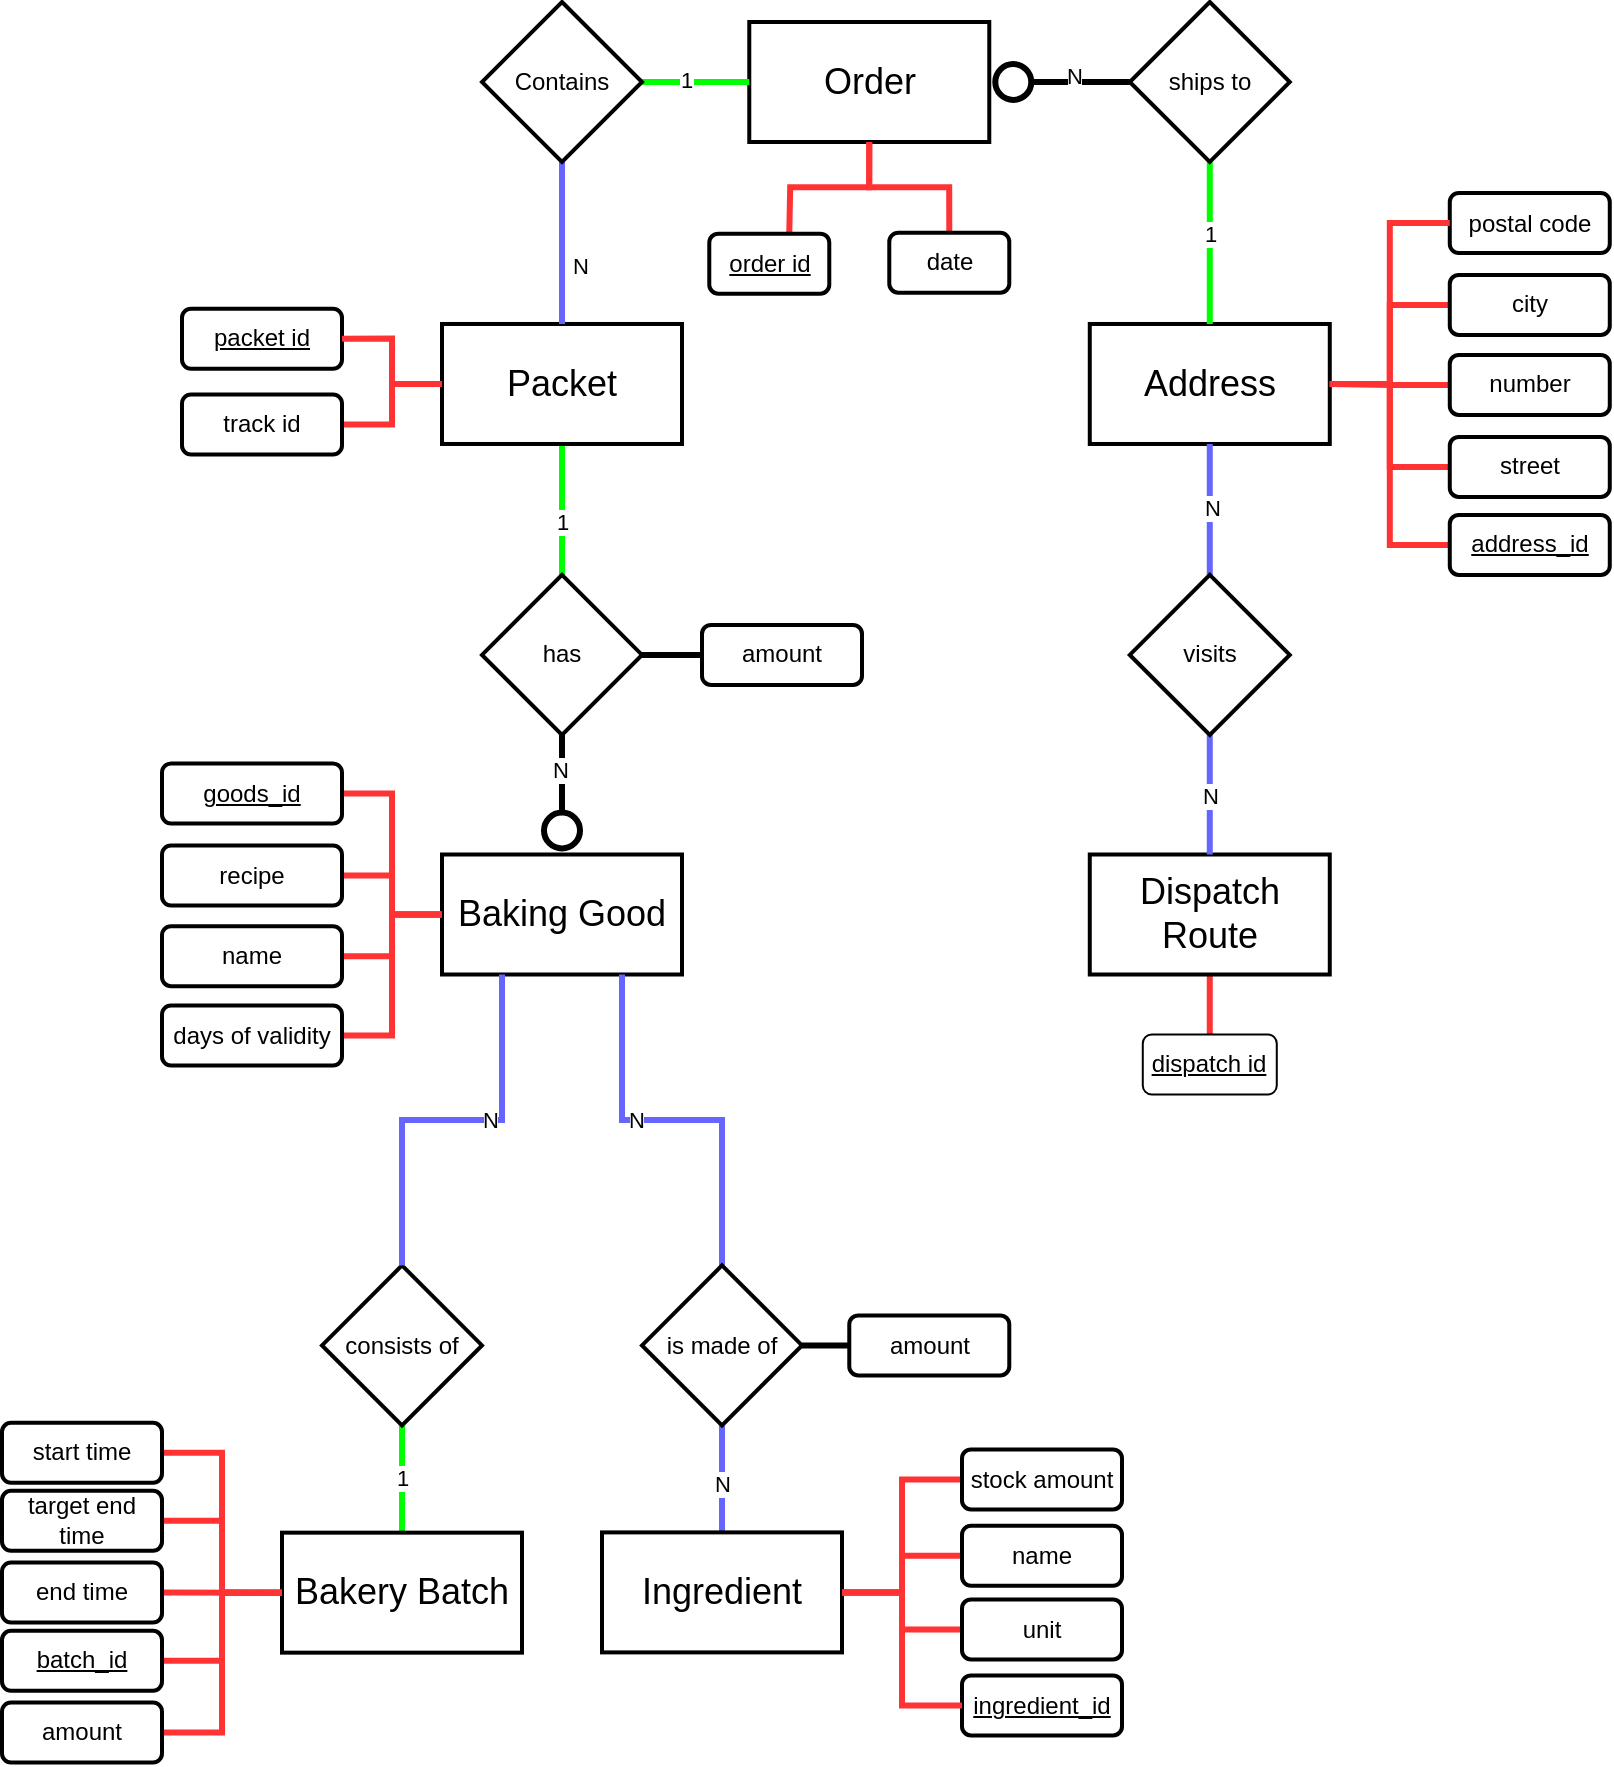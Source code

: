 <mxfile version="24.0.4" type="device">
  <diagram id="R2lEEEUBdFMjLlhIrx00" name="Page-1">
    <mxGraphModel dx="1793" dy="1055" grid="1" gridSize="10" guides="1" tooltips="1" connect="1" arrows="1" fold="1" page="1" pageScale="1" pageWidth="827" pageHeight="1169" math="0" shadow="0" extFonts="Permanent Marker^https://fonts.googleapis.com/css?family=Permanent+Marker">
      <root>
        <mxCell id="0" />
        <mxCell id="1" parent="0" />
        <mxCell id="yxjPox5JHR0TBo2ibFnr-1" value="Order" style="rounded=0;whiteSpace=wrap;html=1;strokeWidth=2;fontSize=18;" parent="1" vertex="1">
          <mxGeometry x="385.64" y="130" width="120" height="60" as="geometry" />
        </mxCell>
        <mxCell id="gMB1EuxTQyxypPLOee5G-44" style="edgeStyle=orthogonalEdgeStyle;rounded=0;orthogonalLoop=1;jettySize=auto;html=1;exitX=0.5;exitY=0;exitDx=0;exitDy=0;entryX=0.5;entryY=1;entryDx=0;entryDy=0;strokeWidth=3;endArrow=none;endFill=0;strokeColor=#FF3333;" parent="1" target="yxjPox5JHR0TBo2ibFnr-1" edge="1">
          <mxGeometry relative="1" as="geometry">
            <mxPoint x="405.64" y="235.33" as="sourcePoint" />
          </mxGeometry>
        </mxCell>
        <mxCell id="1IosV1Cif7tGSlgBW0Az-1" value="order id" style="rounded=1;whiteSpace=wrap;html=1;fontStyle=4;strokeWidth=2;" parent="1" vertex="1">
          <mxGeometry x="365.64" y="235.82" width="60" height="30" as="geometry" />
        </mxCell>
        <mxCell id="gMB1EuxTQyxypPLOee5G-45" style="edgeStyle=orthogonalEdgeStyle;rounded=0;orthogonalLoop=1;jettySize=auto;html=1;exitX=0.5;exitY=0;exitDx=0;exitDy=0;entryX=0.5;entryY=1;entryDx=0;entryDy=0;strokeWidth=3;endArrow=none;endFill=0;strokeColor=#FF3333;" parent="1" source="1IosV1Cif7tGSlgBW0Az-3" target="yxjPox5JHR0TBo2ibFnr-1" edge="1">
          <mxGeometry relative="1" as="geometry" />
        </mxCell>
        <mxCell id="1IosV1Cif7tGSlgBW0Az-3" value="date" style="rounded=1;whiteSpace=wrap;html=1;strokeWidth=2;" parent="1" vertex="1">
          <mxGeometry x="455.64" y="235.33" width="60" height="30" as="geometry" />
        </mxCell>
        <mxCell id="1IosV1Cif7tGSlgBW0Az-5" value="Baking Good" style="rounded=0;whiteSpace=wrap;html=1;strokeWidth=2;fontSize=18;" parent="1" vertex="1">
          <mxGeometry x="232" y="546.25" width="120" height="60" as="geometry" />
        </mxCell>
        <mxCell id="U9dRSVIU7fYhtlELpQIB-1" value="" style="edgeStyle=orthogonalEdgeStyle;rounded=0;orthogonalLoop=1;jettySize=auto;html=1;startArrow=none;startFill=0;endArrow=circle;endFill=0;strokeWidth=3;" parent="1" source="1IosV1Cif7tGSlgBW0Az-11" target="1IosV1Cif7tGSlgBW0Az-5" edge="1">
          <mxGeometry relative="1" as="geometry" />
        </mxCell>
        <mxCell id="gMB1EuxTQyxypPLOee5G-33" value="N" style="edgeLabel;html=1;align=center;verticalAlign=middle;resizable=0;points=[];" parent="U9dRSVIU7fYhtlELpQIB-1" vertex="1" connectable="0">
          <mxGeometry x="-0.397" y="1" relative="1" as="geometry">
            <mxPoint x="-2" y="-1" as="offset" />
          </mxGeometry>
        </mxCell>
        <mxCell id="gMB1EuxTQyxypPLOee5G-34" style="edgeStyle=orthogonalEdgeStyle;rounded=0;orthogonalLoop=1;jettySize=auto;html=1;exitX=0.5;exitY=0;exitDx=0;exitDy=0;entryX=0.5;entryY=1;entryDx=0;entryDy=0;strokeWidth=3;endArrow=none;endFill=0;strokeColor=#00FF00;" parent="1" source="1IosV1Cif7tGSlgBW0Az-11" target="hiKIkrZ9cHGI77sVrCej-2" edge="1">
          <mxGeometry relative="1" as="geometry">
            <Array as="points">
              <mxPoint x="292" y="396.25" />
              <mxPoint x="292" y="396.25" />
            </Array>
          </mxGeometry>
        </mxCell>
        <mxCell id="gMB1EuxTQyxypPLOee5G-36" value="1" style="edgeLabel;html=1;align=center;verticalAlign=middle;resizable=0;points=[];" parent="gMB1EuxTQyxypPLOee5G-34" vertex="1" connectable="0">
          <mxGeometry x="-0.197" relative="1" as="geometry">
            <mxPoint as="offset" />
          </mxGeometry>
        </mxCell>
        <mxCell id="1IosV1Cif7tGSlgBW0Az-11" value="has" style="rhombus;whiteSpace=wrap;html=1;strokeWidth=2;" parent="1" vertex="1">
          <mxGeometry x="252" y="406.45" width="80" height="80" as="geometry" />
        </mxCell>
        <mxCell id="gMB1EuxTQyxypPLOee5G-10" style="edgeStyle=orthogonalEdgeStyle;rounded=0;orthogonalLoop=1;jettySize=auto;html=1;exitX=1;exitY=0.5;exitDx=0;exitDy=0;entryX=0;entryY=0.5;entryDx=0;entryDy=0;strokeWidth=3;strokeColor=#FF3333;endArrow=none;endFill=0;" parent="1" source="1IosV1Cif7tGSlgBW0Az-17" target="1IosV1Cif7tGSlgBW0Az-5" edge="1">
          <mxGeometry relative="1" as="geometry" />
        </mxCell>
        <mxCell id="1IosV1Cif7tGSlgBW0Az-17" value="recipe" style="rounded=1;whiteSpace=wrap;html=1;strokeWidth=2;" parent="1" vertex="1">
          <mxGeometry x="92" y="541.75" width="90" height="30" as="geometry" />
        </mxCell>
        <mxCell id="gMB1EuxTQyxypPLOee5G-22" value="1" style="edgeStyle=orthogonalEdgeStyle;rounded=0;orthogonalLoop=1;jettySize=auto;html=1;exitX=0.5;exitY=0;exitDx=0;exitDy=0;entryX=0.5;entryY=1;entryDx=0;entryDy=0;endArrow=none;endFill=0;strokeWidth=3;strokeColor=#00FF00;" parent="1" source="1IosV1Cif7tGSlgBW0Az-20" target="1IosV1Cif7tGSlgBW0Az-40" edge="1">
          <mxGeometry relative="1" as="geometry">
            <Array as="points">
              <mxPoint x="212" y="882.16" />
              <mxPoint x="212" y="882.16" />
            </Array>
          </mxGeometry>
        </mxCell>
        <mxCell id="1IosV1Cif7tGSlgBW0Az-20" value="Bakery Batch" style="rounded=0;whiteSpace=wrap;html=1;strokeWidth=2;fontSize=18;" parent="1" vertex="1">
          <mxGeometry x="152" y="885.33" width="120" height="60" as="geometry" />
        </mxCell>
        <mxCell id="gMB1EuxTQyxypPLOee5G-14" style="edgeStyle=orthogonalEdgeStyle;rounded=0;orthogonalLoop=1;jettySize=auto;html=1;exitX=0.5;exitY=0;exitDx=0;exitDy=0;entryX=0.5;entryY=1;entryDx=0;entryDy=0;strokeWidth=3;endArrow=none;endFill=0;strokeColor=#6666FF;" parent="1" source="1IosV1Cif7tGSlgBW0Az-21" target="1IosV1Cif7tGSlgBW0Az-50" edge="1">
          <mxGeometry relative="1" as="geometry" />
        </mxCell>
        <mxCell id="gMB1EuxTQyxypPLOee5G-18" value="N" style="edgeLabel;html=1;align=center;verticalAlign=middle;resizable=0;points=[];" parent="gMB1EuxTQyxypPLOee5G-14" vertex="1" connectable="0">
          <mxGeometry x="-0.08" relative="1" as="geometry">
            <mxPoint as="offset" />
          </mxGeometry>
        </mxCell>
        <mxCell id="1IosV1Cif7tGSlgBW0Az-21" value="Ingredient" style="rounded=0;whiteSpace=wrap;html=1;strokeWidth=2;fontSize=18;" parent="1" vertex="1">
          <mxGeometry x="312" y="885.2" width="120" height="60" as="geometry" />
        </mxCell>
        <mxCell id="gMB1EuxTQyxypPLOee5G-26" style="edgeStyle=orthogonalEdgeStyle;rounded=0;orthogonalLoop=1;jettySize=auto;html=1;exitX=1;exitY=0.5;exitDx=0;exitDy=0;entryX=0;entryY=0.5;entryDx=0;entryDy=0;endArrow=none;endFill=0;strokeWidth=3;strokeColor=#FF3333;" parent="1" source="1IosV1Cif7tGSlgBW0Az-29" target="1IosV1Cif7tGSlgBW0Az-20" edge="1">
          <mxGeometry relative="1" as="geometry">
            <mxPoint x="-168" y="721.42" as="targetPoint" />
          </mxGeometry>
        </mxCell>
        <mxCell id="1IosV1Cif7tGSlgBW0Az-29" value="start time" style="rounded=1;whiteSpace=wrap;html=1;strokeWidth=2;" parent="1" vertex="1">
          <mxGeometry x="12" y="830.42" width="80" height="30" as="geometry" />
        </mxCell>
        <mxCell id="gMB1EuxTQyxypPLOee5G-24" style="edgeStyle=orthogonalEdgeStyle;rounded=0;orthogonalLoop=1;jettySize=auto;html=1;exitX=1;exitY=0.5;exitDx=0;exitDy=0;entryX=0;entryY=0.5;entryDx=0;entryDy=0;endArrow=none;endFill=0;strokeWidth=3;strokeColor=#FF3333;" parent="1" source="1IosV1Cif7tGSlgBW0Az-31" target="1IosV1Cif7tGSlgBW0Az-20" edge="1">
          <mxGeometry relative="1" as="geometry" />
        </mxCell>
        <mxCell id="1IosV1Cif7tGSlgBW0Az-31" value="end time" style="rounded=1;whiteSpace=wrap;html=1;strokeWidth=2;" parent="1" vertex="1">
          <mxGeometry x="12" y="900.25" width="80" height="30" as="geometry" />
        </mxCell>
        <mxCell id="1IosV1Cif7tGSlgBW0Az-40" value="consists of" style="rhombus;whiteSpace=wrap;html=1;strokeWidth=2;" parent="1" vertex="1">
          <mxGeometry x="172" y="751.7" width="80" height="80" as="geometry" />
        </mxCell>
        <mxCell id="gMB1EuxTQyxypPLOee5G-8" style="edgeStyle=orthogonalEdgeStyle;rounded=0;orthogonalLoop=1;jettySize=auto;html=1;exitX=1;exitY=0.5;exitDx=0;exitDy=0;entryX=0;entryY=0.5;entryDx=0;entryDy=0;strokeWidth=3;strokeColor=#FF3333;endArrow=none;endFill=0;" parent="1" source="1IosV1Cif7tGSlgBW0Az-46" target="1IosV1Cif7tGSlgBW0Az-5" edge="1">
          <mxGeometry relative="1" as="geometry" />
        </mxCell>
        <mxCell id="1IosV1Cif7tGSlgBW0Az-46" value="name" style="rounded=1;whiteSpace=wrap;html=1;fontStyle=0;strokeWidth=2;" parent="1" vertex="1">
          <mxGeometry x="92" y="582.08" width="90" height="30" as="geometry" />
        </mxCell>
        <mxCell id="gMB1EuxTQyxypPLOee5G-15" style="edgeStyle=orthogonalEdgeStyle;rounded=0;orthogonalLoop=1;jettySize=auto;html=1;exitX=0.5;exitY=0;exitDx=0;exitDy=0;entryX=0.75;entryY=1;entryDx=0;entryDy=0;strokeWidth=3;endArrow=none;endFill=0;strokeColor=#6666FF;" parent="1" source="1IosV1Cif7tGSlgBW0Az-50" target="1IosV1Cif7tGSlgBW0Az-5" edge="1">
          <mxGeometry relative="1" as="geometry" />
        </mxCell>
        <mxCell id="gMB1EuxTQyxypPLOee5G-16" value="N" style="edgeLabel;html=1;align=center;verticalAlign=middle;resizable=0;points=[];" parent="gMB1EuxTQyxypPLOee5G-15" vertex="1" connectable="0">
          <mxGeometry x="0.188" relative="1" as="geometry">
            <mxPoint as="offset" />
          </mxGeometry>
        </mxCell>
        <mxCell id="1IosV1Cif7tGSlgBW0Az-50" value="is made of" style="rhombus;whiteSpace=wrap;html=1;strokeWidth=2;" parent="1" vertex="1">
          <mxGeometry x="332" y="751.7" width="80" height="80" as="geometry" />
        </mxCell>
        <mxCell id="gMB1EuxTQyxypPLOee5G-5" style="edgeStyle=orthogonalEdgeStyle;rounded=0;orthogonalLoop=1;jettySize=auto;html=1;exitX=0;exitY=0.5;exitDx=0;exitDy=0;entryX=1;entryY=0.5;entryDx=0;entryDy=0;endArrow=none;endFill=0;fillColor=#fa6800;strokeColor=#FF3333;strokeWidth=3;" parent="1" source="1IosV1Cif7tGSlgBW0Az-58" target="1IosV1Cif7tGSlgBW0Az-21" edge="1">
          <mxGeometry relative="1" as="geometry" />
        </mxCell>
        <mxCell id="1IosV1Cif7tGSlgBW0Az-58" value="&lt;span&gt;name&lt;/span&gt;" style="rounded=1;whiteSpace=wrap;html=1;fontStyle=0;strokeWidth=2;" parent="1" vertex="1">
          <mxGeometry x="492" y="881.87" width="80" height="30" as="geometry" />
        </mxCell>
        <mxCell id="gMB1EuxTQyxypPLOee5G-9" style="edgeStyle=orthogonalEdgeStyle;rounded=0;orthogonalLoop=1;jettySize=auto;html=1;exitX=1;exitY=0.5;exitDx=0;exitDy=0;entryX=0;entryY=0.5;entryDx=0;entryDy=0;strokeWidth=3;strokeColor=#FF3333;endArrow=none;endFill=0;" parent="1" source="1IosV1Cif7tGSlgBW0Az-61" target="1IosV1Cif7tGSlgBW0Az-5" edge="1">
          <mxGeometry relative="1" as="geometry" />
        </mxCell>
        <mxCell id="1IosV1Cif7tGSlgBW0Az-61" value="days of validity" style="rounded=1;whiteSpace=wrap;html=1;strokeWidth=2;" parent="1" vertex="1">
          <mxGeometry x="92" y="621.75" width="90" height="30" as="geometry" />
        </mxCell>
        <mxCell id="gMB1EuxTQyxypPLOee5G-27" style="edgeStyle=orthogonalEdgeStyle;rounded=0;orthogonalLoop=1;jettySize=auto;html=1;exitX=1;exitY=0.5;exitDx=0;exitDy=0;entryX=0;entryY=0.5;entryDx=0;entryDy=0;endArrow=none;endFill=0;strokeWidth=3;strokeColor=#FF3333;" parent="1" source="1IosV1Cif7tGSlgBW0Az-64" target="1IosV1Cif7tGSlgBW0Az-20" edge="1">
          <mxGeometry relative="1" as="geometry" />
        </mxCell>
        <mxCell id="1IosV1Cif7tGSlgBW0Az-64" value="&lt;u&gt;batch_id&lt;/u&gt;" style="rounded=1;whiteSpace=wrap;html=1;strokeWidth=2;" parent="1" vertex="1">
          <mxGeometry x="12" y="934.42" width="80" height="30" as="geometry" />
        </mxCell>
        <mxCell id="1IosV1Cif7tGSlgBW0Az-68" value="" style="edgeStyle=orthogonalEdgeStyle;rounded=0;orthogonalLoop=1;jettySize=auto;html=1;endArrow=none;endFill=0;strokeWidth=3;" parent="1" source="1IosV1Cif7tGSlgBW0Az-67" target="1IosV1Cif7tGSlgBW0Az-50" edge="1">
          <mxGeometry relative="1" as="geometry" />
        </mxCell>
        <mxCell id="1IosV1Cif7tGSlgBW0Az-67" value="amount" style="rounded=1;whiteSpace=wrap;html=1;strokeWidth=2;" parent="1" vertex="1">
          <mxGeometry x="435.64" y="776.7" width="80" height="30" as="geometry" />
        </mxCell>
        <mxCell id="gMB1EuxTQyxypPLOee5G-28" style="edgeStyle=orthogonalEdgeStyle;rounded=0;orthogonalLoop=1;jettySize=auto;html=1;exitX=1;exitY=0.5;exitDx=0;exitDy=0;entryX=0;entryY=0.5;entryDx=0;entryDy=0;endArrow=none;endFill=0;strokeWidth=3;strokeColor=#FF3333;" parent="1" source="1IosV1Cif7tGSlgBW0Az-69" target="1IosV1Cif7tGSlgBW0Az-20" edge="1">
          <mxGeometry relative="1" as="geometry" />
        </mxCell>
        <mxCell id="1IosV1Cif7tGSlgBW0Az-69" value="amount" style="rounded=1;whiteSpace=wrap;html=1;strokeWidth=2;" parent="1" vertex="1">
          <mxGeometry x="12" y="970.25" width="80" height="30" as="geometry" />
        </mxCell>
        <mxCell id="gMB1EuxTQyxypPLOee5G-6" style="edgeStyle=orthogonalEdgeStyle;rounded=0;orthogonalLoop=1;jettySize=auto;html=1;exitX=0;exitY=0.5;exitDx=0;exitDy=0;entryX=1;entryY=0.5;entryDx=0;entryDy=0;endArrow=none;endFill=0;fillColor=#fa6800;strokeColor=#FF3333;strokeWidth=3;" parent="1" source="1IosV1Cif7tGSlgBW0Az-72" target="1IosV1Cif7tGSlgBW0Az-21" edge="1">
          <mxGeometry relative="1" as="geometry" />
        </mxCell>
        <mxCell id="1IosV1Cif7tGSlgBW0Az-72" value="stock amount" style="rounded=1;whiteSpace=wrap;html=1;strokeWidth=2;" parent="1" vertex="1">
          <mxGeometry x="492" y="843.7" width="80" height="30" as="geometry" />
        </mxCell>
        <mxCell id="gMB1EuxTQyxypPLOee5G-57" style="edgeStyle=orthogonalEdgeStyle;rounded=0;orthogonalLoop=1;jettySize=auto;html=1;exitX=0.5;exitY=1;exitDx=0;exitDy=0;entryX=0.5;entryY=0;entryDx=0;entryDy=0;strokeWidth=3;endArrow=none;endFill=0;strokeColor=#FF3333;" parent="1" source="1IosV1Cif7tGSlgBW0Az-79" target="1IosV1Cif7tGSlgBW0Az-118" edge="1">
          <mxGeometry relative="1" as="geometry" />
        </mxCell>
        <mxCell id="1IosV1Cif7tGSlgBW0Az-79" value="Dispatch Route" style="rounded=0;whiteSpace=wrap;html=1;strokeWidth=2;fontSize=18;" parent="1" vertex="1">
          <mxGeometry x="555.89" y="546.25" width="120" height="60" as="geometry" />
        </mxCell>
        <mxCell id="1IosV1Cif7tGSlgBW0Az-82" value="Address" style="rounded=0;whiteSpace=wrap;html=1;strokeWidth=2;fontSize=18;" parent="1" vertex="1">
          <mxGeometry x="555.89" y="280.99" width="120" height="60" as="geometry" />
        </mxCell>
        <mxCell id="1IosV1Cif7tGSlgBW0Az-96" value="" style="edgeStyle=orthogonalEdgeStyle;rounded=0;orthogonalLoop=1;jettySize=auto;html=1;endArrow=none;endFill=0;exitX=0.5;exitY=0;exitDx=0;exitDy=0;strokeWidth=3;strokeColor=#6666FF;entryX=0.5;entryY=1;entryDx=0;entryDy=0;" parent="1" source="1IosV1Cif7tGSlgBW0Az-95" target="1IosV1Cif7tGSlgBW0Az-82" edge="1">
          <mxGeometry relative="1" as="geometry">
            <mxPoint x="315.89" y="538.09" as="sourcePoint" />
            <mxPoint x="155.89" y="607.034" as="targetPoint" />
          </mxGeometry>
        </mxCell>
        <mxCell id="gMB1EuxTQyxypPLOee5G-55" value="N" style="edgeLabel;html=1;align=center;verticalAlign=middle;resizable=0;points=[];" parent="1IosV1Cif7tGSlgBW0Az-96" vertex="1" connectable="0">
          <mxGeometry x="0.052" y="-1" relative="1" as="geometry">
            <mxPoint y="1" as="offset" />
          </mxGeometry>
        </mxCell>
        <mxCell id="1IosV1Cif7tGSlgBW0Az-98" value="" style="edgeStyle=orthogonalEdgeStyle;rounded=0;orthogonalLoop=1;jettySize=auto;html=1;endArrow=none;endFill=0;strokeWidth=3;strokeColor=#6666FF;" parent="1" source="1IosV1Cif7tGSlgBW0Az-95" target="1IosV1Cif7tGSlgBW0Az-79" edge="1">
          <mxGeometry relative="1" as="geometry" />
        </mxCell>
        <mxCell id="4UMTEBpBObGb9LjHYVWk-4" value="N" style="edgeLabel;html=1;align=center;verticalAlign=middle;resizable=0;points=[];" parent="1IosV1Cif7tGSlgBW0Az-98" vertex="1" connectable="0">
          <mxGeometry x="0.636" y="-3" relative="1" as="geometry">
            <mxPoint x="3" y="-19" as="offset" />
          </mxGeometry>
        </mxCell>
        <mxCell id="1IosV1Cif7tGSlgBW0Az-95" value="visits" style="rhombus;whiteSpace=wrap;html=1;strokeWidth=2;" parent="1" vertex="1">
          <mxGeometry x="575.89" y="406.45" width="80" height="80" as="geometry" />
        </mxCell>
        <mxCell id="gMB1EuxTQyxypPLOee5G-46" style="edgeStyle=orthogonalEdgeStyle;rounded=0;orthogonalLoop=1;jettySize=auto;html=1;exitX=0;exitY=0.5;exitDx=0;exitDy=0;entryX=1;entryY=0.5;entryDx=0;entryDy=0;strokeWidth=3;endArrow=none;endFill=0;strokeColor=#FF3333;" parent="1" source="1IosV1Cif7tGSlgBW0Az-106" target="1IosV1Cif7tGSlgBW0Az-82" edge="1">
          <mxGeometry relative="1" as="geometry">
            <mxPoint x="705.89" y="307.18" as="targetPoint" />
          </mxGeometry>
        </mxCell>
        <mxCell id="1IosV1Cif7tGSlgBW0Az-106" value="city" style="rounded=1;whiteSpace=wrap;html=1;fontStyle=0;strokeWidth=2;" parent="1" vertex="1">
          <mxGeometry x="735.89" y="256.45" width="80" height="30" as="geometry" />
        </mxCell>
        <mxCell id="gMB1EuxTQyxypPLOee5G-47" style="edgeStyle=orthogonalEdgeStyle;rounded=0;orthogonalLoop=1;jettySize=auto;html=1;exitX=0;exitY=0.5;exitDx=0;exitDy=0;entryX=1;entryY=0.5;entryDx=0;entryDy=0;strokeWidth=3;endArrow=none;endFill=0;strokeColor=#FF3333;" parent="1" source="1IosV1Cif7tGSlgBW0Az-110" target="1IosV1Cif7tGSlgBW0Az-82" edge="1">
          <mxGeometry relative="1" as="geometry">
            <mxPoint x="705.89" y="307.18" as="targetPoint" />
          </mxGeometry>
        </mxCell>
        <mxCell id="1IosV1Cif7tGSlgBW0Az-110" value="number" style="rounded=1;whiteSpace=wrap;html=1;fontStyle=0;strokeWidth=2;" parent="1" vertex="1">
          <mxGeometry x="735.89" y="296.45" width="80" height="30" as="geometry" />
        </mxCell>
        <mxCell id="gMB1EuxTQyxypPLOee5G-48" style="edgeStyle=orthogonalEdgeStyle;rounded=0;orthogonalLoop=1;jettySize=auto;html=1;exitX=0;exitY=0.5;exitDx=0;exitDy=0;entryX=1;entryY=0.5;entryDx=0;entryDy=0;strokeWidth=3;endArrow=none;endFill=0;strokeColor=#FF3333;" parent="1" source="1IosV1Cif7tGSlgBW0Az-112" target="1IosV1Cif7tGSlgBW0Az-82" edge="1">
          <mxGeometry relative="1" as="geometry">
            <mxPoint x="705.89" y="307.18" as="targetPoint" />
          </mxGeometry>
        </mxCell>
        <mxCell id="1IosV1Cif7tGSlgBW0Az-112" value="street" style="rounded=1;whiteSpace=wrap;html=1;fontStyle=0;strokeWidth=2;" parent="1" vertex="1">
          <mxGeometry x="735.89" y="337.45" width="80" height="30" as="geometry" />
        </mxCell>
        <mxCell id="1IosV1Cif7tGSlgBW0Az-120" style="edgeStyle=orthogonalEdgeStyle;rounded=0;orthogonalLoop=1;jettySize=auto;html=1;exitX=0.5;exitY=1;exitDx=0;exitDy=0;" parent="1" edge="1">
          <mxGeometry relative="1" as="geometry">
            <mxPoint x="405.64" y="265.33" as="sourcePoint" />
            <mxPoint x="405.64" y="265.33" as="targetPoint" />
          </mxGeometry>
        </mxCell>
        <mxCell id="1IosV1Cif7tGSlgBW0Az-118" value="dispatch id" style="rounded=1;whiteSpace=wrap;html=1;fontStyle=4" parent="1" vertex="1">
          <mxGeometry x="582.39" y="636.25" width="67" height="30" as="geometry" />
        </mxCell>
        <mxCell id="gMB1EuxTQyxypPLOee5G-4" style="edgeStyle=orthogonalEdgeStyle;rounded=0;orthogonalLoop=1;jettySize=auto;html=1;exitX=0;exitY=0.5;exitDx=0;exitDy=0;entryX=1;entryY=0.5;entryDx=0;entryDy=0;endArrow=none;endFill=0;fillColor=#fa6800;strokeColor=#FF3333;strokeWidth=3;" parent="1" source="VUPGE4Kk9DVWwrvv3WM--2" target="1IosV1Cif7tGSlgBW0Az-21" edge="1">
          <mxGeometry relative="1" as="geometry" />
        </mxCell>
        <mxCell id="VUPGE4Kk9DVWwrvv3WM--2" value="unit" style="rounded=1;whiteSpace=wrap;html=1;strokeWidth=2;" parent="1" vertex="1">
          <mxGeometry x="492" y="918.7" width="80" height="30" as="geometry" />
        </mxCell>
        <mxCell id="VUPGE4Kk9DVWwrvv3WM--3" style="edgeStyle=orthogonalEdgeStyle;rounded=0;orthogonalLoop=1;jettySize=auto;html=1;exitX=0.5;exitY=1;exitDx=0;exitDy=0;strokeWidth=2;" parent="1" source="VUPGE4Kk9DVWwrvv3WM--2" target="VUPGE4Kk9DVWwrvv3WM--2" edge="1">
          <mxGeometry relative="1" as="geometry" />
        </mxCell>
        <mxCell id="gMB1EuxTQyxypPLOee5G-42" style="edgeStyle=orthogonalEdgeStyle;rounded=0;orthogonalLoop=1;jettySize=auto;html=1;exitX=0;exitY=0.5;exitDx=0;exitDy=0;entryX=1;entryY=0.5;entryDx=0;entryDy=0;endArrow=circle;endFill=0;strokeWidth=3;" parent="1" source="VUPGE4Kk9DVWwrvv3WM--13" target="yxjPox5JHR0TBo2ibFnr-1" edge="1">
          <mxGeometry relative="1" as="geometry">
            <mxPoint x="992" y="397.42" as="targetPoint" />
          </mxGeometry>
        </mxCell>
        <mxCell id="gMB1EuxTQyxypPLOee5G-43" value="N" style="edgeLabel;html=1;align=center;verticalAlign=middle;resizable=0;points=[];" parent="gMB1EuxTQyxypPLOee5G-42" vertex="1" connectable="0">
          <mxGeometry x="0.406" relative="1" as="geometry">
            <mxPoint x="21" y="-3" as="offset" />
          </mxGeometry>
        </mxCell>
        <mxCell id="gMB1EuxTQyxypPLOee5G-50" style="edgeStyle=orthogonalEdgeStyle;rounded=0;orthogonalLoop=1;jettySize=auto;html=1;exitX=0.5;exitY=1;exitDx=0;exitDy=0;entryX=0.5;entryY=0;entryDx=0;entryDy=0;strokeWidth=3;endArrow=none;endFill=0;strokeColor=#00FF00;" parent="1" source="VUPGE4Kk9DVWwrvv3WM--13" target="1IosV1Cif7tGSlgBW0Az-82" edge="1">
          <mxGeometry relative="1" as="geometry" />
        </mxCell>
        <mxCell id="gMB1EuxTQyxypPLOee5G-52" value="1" style="edgeLabel;html=1;align=center;verticalAlign=middle;resizable=0;points=[];" parent="gMB1EuxTQyxypPLOee5G-50" vertex="1" connectable="0">
          <mxGeometry x="-0.106" relative="1" as="geometry">
            <mxPoint as="offset" />
          </mxGeometry>
        </mxCell>
        <mxCell id="VUPGE4Kk9DVWwrvv3WM--13" value="ships to" style="rhombus;whiteSpace=wrap;html=1;strokeWidth=2;" parent="1" vertex="1">
          <mxGeometry x="575.89" y="120.0" width="80" height="80" as="geometry" />
        </mxCell>
        <mxCell id="eM6kBM86KEG9hvN14_vD-1" value="ingredient_id" style="rounded=1;whiteSpace=wrap;html=1;fontStyle=4;strokeWidth=2;" parent="1" vertex="1">
          <mxGeometry x="492" y="956.7" width="80" height="30" as="geometry" />
        </mxCell>
        <mxCell id="eM6kBM86KEG9hvN14_vD-4" value="" style="edgeStyle=orthogonalEdgeStyle;rounded=0;orthogonalLoop=1;jettySize=auto;html=1;endArrow=none;endFill=0;strokeWidth=3;entryX=1;entryY=0.5;entryDx=0;entryDy=0;" parent="1" source="eM6kBM86KEG9hvN14_vD-3" target="1IosV1Cif7tGSlgBW0Az-11" edge="1">
          <mxGeometry relative="1" as="geometry" />
        </mxCell>
        <mxCell id="eM6kBM86KEG9hvN14_vD-3" value="amount" style="rounded=1;whiteSpace=wrap;html=1;strokeWidth=2;" parent="1" vertex="1">
          <mxGeometry x="362" y="431.45" width="80" height="30" as="geometry" />
        </mxCell>
        <mxCell id="gMB1EuxTQyxypPLOee5G-49" style="edgeStyle=orthogonalEdgeStyle;rounded=0;orthogonalLoop=1;jettySize=auto;html=1;exitX=0;exitY=0.5;exitDx=0;exitDy=0;entryX=1;entryY=0.5;entryDx=0;entryDy=0;strokeWidth=3;endArrow=none;endFill=0;strokeColor=#FF3333;" parent="1" source="eM6kBM86KEG9hvN14_vD-5" target="1IosV1Cif7tGSlgBW0Az-82" edge="1">
          <mxGeometry relative="1" as="geometry">
            <mxPoint x="705.89" y="307.18" as="targetPoint" />
          </mxGeometry>
        </mxCell>
        <mxCell id="eM6kBM86KEG9hvN14_vD-5" value="address_id" style="rounded=1;whiteSpace=wrap;html=1;fontStyle=4;strokeWidth=2;" parent="1" vertex="1">
          <mxGeometry x="735.89" y="376.45" width="80" height="30" as="geometry" />
        </mxCell>
        <mxCell id="gMB1EuxTQyxypPLOee5G-11" style="edgeStyle=orthogonalEdgeStyle;rounded=0;orthogonalLoop=1;jettySize=auto;html=1;exitX=1;exitY=0.5;exitDx=0;exitDy=0;entryX=0;entryY=0.5;entryDx=0;entryDy=0;strokeWidth=3;strokeColor=#FF3333;endArrow=none;endFill=0;" parent="1" source="4UMTEBpBObGb9LjHYVWk-1" target="1IosV1Cif7tGSlgBW0Az-5" edge="1">
          <mxGeometry relative="1" as="geometry" />
        </mxCell>
        <mxCell id="4UMTEBpBObGb9LjHYVWk-1" value="goods_id" style="rounded=1;whiteSpace=wrap;html=1;fontStyle=4;strokeWidth=2;" parent="1" vertex="1">
          <mxGeometry x="92" y="500.75" width="90" height="30" as="geometry" />
        </mxCell>
        <mxCell id="gMB1EuxTQyxypPLOee5G-30" style="edgeStyle=orthogonalEdgeStyle;rounded=0;orthogonalLoop=1;jettySize=auto;html=1;exitX=1;exitY=0.5;exitDx=0;exitDy=0;entryX=0;entryY=0.5;entryDx=0;entryDy=0;strokeWidth=3;endArrow=none;endFill=0;strokeColor=#FF3333;" parent="1" source="4UMTEBpBObGb9LjHYVWk-5" target="hiKIkrZ9cHGI77sVrCej-2" edge="1">
          <mxGeometry relative="1" as="geometry">
            <mxPoint x="232" y="9.26" as="targetPoint" />
          </mxGeometry>
        </mxCell>
        <mxCell id="4UMTEBpBObGb9LjHYVWk-5" value="track id" style="rounded=1;whiteSpace=wrap;html=1;fontStyle=0;strokeColor=default;strokeWidth=2;" parent="1" vertex="1">
          <mxGeometry x="102" y="316.25" width="80" height="30" as="geometry" />
        </mxCell>
        <mxCell id="hiKIkrZ9cHGI77sVrCej-2" value="Packet" style="rounded=0;whiteSpace=wrap;html=1;strokeWidth=2;fontSize=18;" parent="1" vertex="1">
          <mxGeometry x="232" y="280.99" width="120" height="60" as="geometry" />
        </mxCell>
        <mxCell id="gMB1EuxTQyxypPLOee5G-37" style="edgeStyle=orthogonalEdgeStyle;rounded=0;orthogonalLoop=1;jettySize=auto;html=1;entryX=0;entryY=0.5;entryDx=0;entryDy=0;strokeWidth=3;endArrow=none;endFill=0;strokeColor=#00FF00;exitX=1;exitY=0.5;exitDx=0;exitDy=0;" parent="1" source="hiKIkrZ9cHGI77sVrCej-8" target="yxjPox5JHR0TBo2ibFnr-1" edge="1">
          <mxGeometry relative="1" as="geometry">
            <mxPoint x="362" y="367.09" as="sourcePoint" />
          </mxGeometry>
        </mxCell>
        <mxCell id="gMB1EuxTQyxypPLOee5G-38" value="1" style="edgeLabel;html=1;align=center;verticalAlign=middle;resizable=0;points=[];" parent="gMB1EuxTQyxypPLOee5G-37" vertex="1" connectable="0">
          <mxGeometry x="-0.177" y="1" relative="1" as="geometry">
            <mxPoint as="offset" />
          </mxGeometry>
        </mxCell>
        <mxCell id="gMB1EuxTQyxypPLOee5G-39" style="edgeStyle=orthogonalEdgeStyle;rounded=0;orthogonalLoop=1;jettySize=auto;html=1;exitX=0.5;exitY=1;exitDx=0;exitDy=0;endArrow=none;endFill=0;strokeWidth=3;strokeColor=#6666FF;entryX=0.5;entryY=0;entryDx=0;entryDy=0;" parent="1" source="hiKIkrZ9cHGI77sVrCej-8" target="hiKIkrZ9cHGI77sVrCej-2" edge="1">
          <mxGeometry relative="1" as="geometry">
            <mxPoint x="282" y="367.75" as="sourcePoint" />
            <mxPoint x="242" y="367.09" as="targetPoint" />
          </mxGeometry>
        </mxCell>
        <mxCell id="gMB1EuxTQyxypPLOee5G-40" value="N" style="edgeLabel;html=1;align=center;verticalAlign=middle;resizable=0;points=[];" parent="gMB1EuxTQyxypPLOee5G-39" vertex="1" connectable="0">
          <mxGeometry x="0.335" y="2" relative="1" as="geometry">
            <mxPoint x="7" y="-2" as="offset" />
          </mxGeometry>
        </mxCell>
        <mxCell id="hiKIkrZ9cHGI77sVrCej-8" value="Contains" style="rhombus;whiteSpace=wrap;html=1;strokeWidth=2;" parent="1" vertex="1">
          <mxGeometry x="252" y="120.0" width="80" height="80" as="geometry" />
        </mxCell>
        <mxCell id="gMB1EuxTQyxypPLOee5G-25" style="edgeStyle=orthogonalEdgeStyle;rounded=0;orthogonalLoop=1;jettySize=auto;html=1;exitX=1;exitY=0.5;exitDx=0;exitDy=0;entryX=0;entryY=0.5;entryDx=0;entryDy=0;endArrow=none;endFill=0;strokeWidth=3;strokeColor=#FF3333;" parent="1" source="K4UEc3mPuJcMg8ZBgmdW-1" target="1IosV1Cif7tGSlgBW0Az-20" edge="1">
          <mxGeometry relative="1" as="geometry" />
        </mxCell>
        <mxCell id="K4UEc3mPuJcMg8ZBgmdW-1" value="target end time" style="rounded=1;whiteSpace=wrap;html=1;strokeWidth=2;" parent="1" vertex="1">
          <mxGeometry x="12" y="864.42" width="80" height="30" as="geometry" />
        </mxCell>
        <mxCell id="YVB4Ubt2eOHDFTzSpa0c-1" value="packet id" style="rounded=1;whiteSpace=wrap;html=1;fontStyle=4;strokeWidth=2;" parent="1" vertex="1">
          <mxGeometry x="102" y="273.34" width="80" height="30" as="geometry" />
        </mxCell>
        <mxCell id="gMB1EuxTQyxypPLOee5G-29" style="edgeStyle=orthogonalEdgeStyle;rounded=0;orthogonalLoop=1;jettySize=auto;html=1;exitX=1;exitY=0.5;exitDx=0;exitDy=0;entryX=0;entryY=0.5;entryDx=0;entryDy=0;strokeWidth=3;endArrow=none;endFill=0;strokeColor=#FF3333;" parent="1" source="YVB4Ubt2eOHDFTzSpa0c-1" target="hiKIkrZ9cHGI77sVrCej-2" edge="1">
          <mxGeometry relative="1" as="geometry">
            <mxPoint x="232" y="9.26" as="targetPoint" />
          </mxGeometry>
        </mxCell>
        <mxCell id="Hs644zKvH1FHR-nO1le1-1" value="postal code" style="rounded=1;whiteSpace=wrap;html=1;fontStyle=0;strokeWidth=2;" vertex="1" parent="1">
          <mxGeometry x="735.89" y="215.53" width="80" height="30" as="geometry" />
        </mxCell>
        <mxCell id="Hs644zKvH1FHR-nO1le1-3" style="edgeStyle=orthogonalEdgeStyle;rounded=0;orthogonalLoop=1;jettySize=auto;html=1;exitX=0;exitY=0.5;exitDx=0;exitDy=0;entryX=1;entryY=0.5;entryDx=0;entryDy=0;strokeWidth=3;endArrow=none;endFill=0;strokeColor=#FF3333;" edge="1" parent="1" source="Hs644zKvH1FHR-nO1le1-1" target="1IosV1Cif7tGSlgBW0Az-82">
          <mxGeometry relative="1" as="geometry">
            <mxPoint x="685.89" y="321.25" as="targetPoint" />
            <mxPoint x="755.89" y="257.25" as="sourcePoint" />
          </mxGeometry>
        </mxCell>
        <mxCell id="Hs644zKvH1FHR-nO1le1-5" style="edgeStyle=orthogonalEdgeStyle;rounded=0;orthogonalLoop=1;jettySize=auto;html=1;exitX=0;exitY=0.5;exitDx=0;exitDy=0;entryX=1;entryY=0.5;entryDx=0;entryDy=0;endArrow=none;endFill=0;fillColor=#fa6800;strokeColor=#FF3333;strokeWidth=3;" edge="1" parent="1" source="eM6kBM86KEG9hvN14_vD-1" target="1IosV1Cif7tGSlgBW0Az-21">
          <mxGeometry relative="1" as="geometry">
            <mxPoint x="503" y="846.7" as="sourcePoint" />
            <mxPoint x="442" y="930.7" as="targetPoint" />
          </mxGeometry>
        </mxCell>
        <mxCell id="Hs644zKvH1FHR-nO1le1-6" style="edgeStyle=orthogonalEdgeStyle;rounded=0;orthogonalLoop=1;jettySize=auto;html=1;exitX=0.5;exitY=0;exitDx=0;exitDy=0;entryX=0.25;entryY=1;entryDx=0;entryDy=0;strokeWidth=3;endArrow=none;endFill=0;strokeColor=#6666FF;" edge="1" parent="1" source="1IosV1Cif7tGSlgBW0Az-40" target="1IosV1Cif7tGSlgBW0Az-5">
          <mxGeometry relative="1" as="geometry">
            <mxPoint x="392" y="761.25" as="sourcePoint" />
            <mxPoint x="332" y="616.25" as="targetPoint" />
          </mxGeometry>
        </mxCell>
        <mxCell id="Hs644zKvH1FHR-nO1le1-7" value="N" style="edgeLabel;html=1;align=center;verticalAlign=middle;resizable=0;points=[];" vertex="1" connectable="0" parent="Hs644zKvH1FHR-nO1le1-6">
          <mxGeometry x="0.188" relative="1" as="geometry">
            <mxPoint as="offset" />
          </mxGeometry>
        </mxCell>
      </root>
    </mxGraphModel>
  </diagram>
</mxfile>
